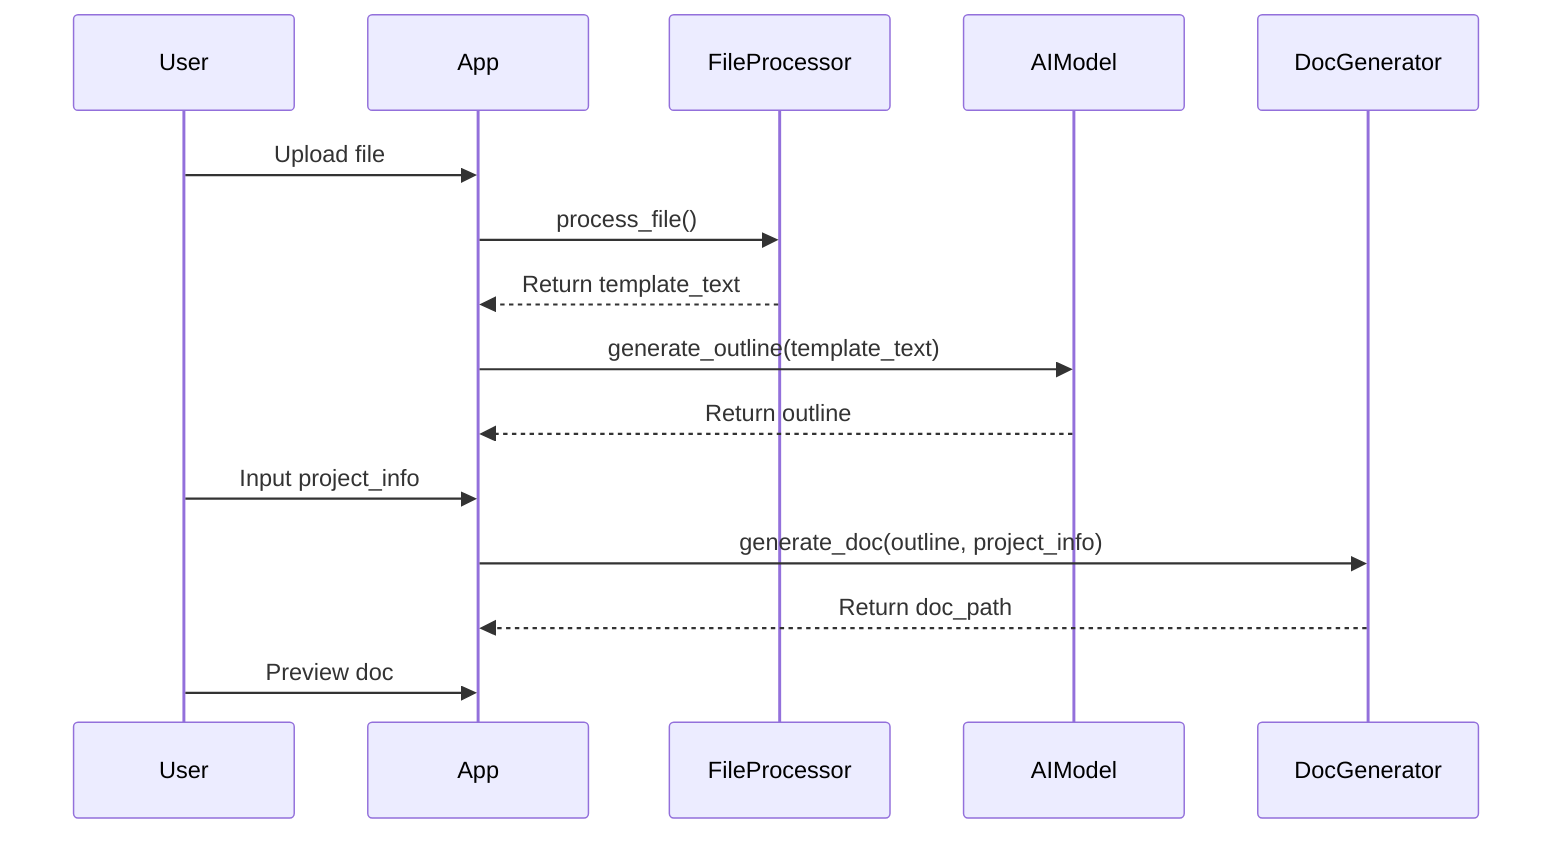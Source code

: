 sequenceDiagram
        participant U as User
        participant A as App
        participant F as FileProcessor
        participant M as AIModel
        participant D as DocGenerator
        U->>A: Upload file
        A->>F: process_file()
        F-->>A: Return template_text
        A->>M: generate_outline(template_text)
        M-->>A: Return outline
        U->>A: Input project_info
        A->>D: generate_doc(outline, project_info)
        D-->>A: Return doc_path
        U->>A: Preview doc